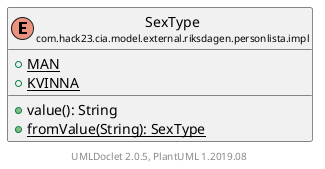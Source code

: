 @startuml
    set namespaceSeparator none
    hide empty fields
    hide empty methods

    enum "<size:14>SexType\n<size:10>com.hack23.cia.model.external.riksdagen.personlista.impl" as com.hack23.cia.model.external.riksdagen.personlista.impl.SexType [[SexType.html]] {
        {static} +MAN
        {static} +KVINNA
        +value(): String
        {static} +fromValue(String): SexType
    }

    center footer UMLDoclet 2.0.5, PlantUML 1.2019.08
@enduml
